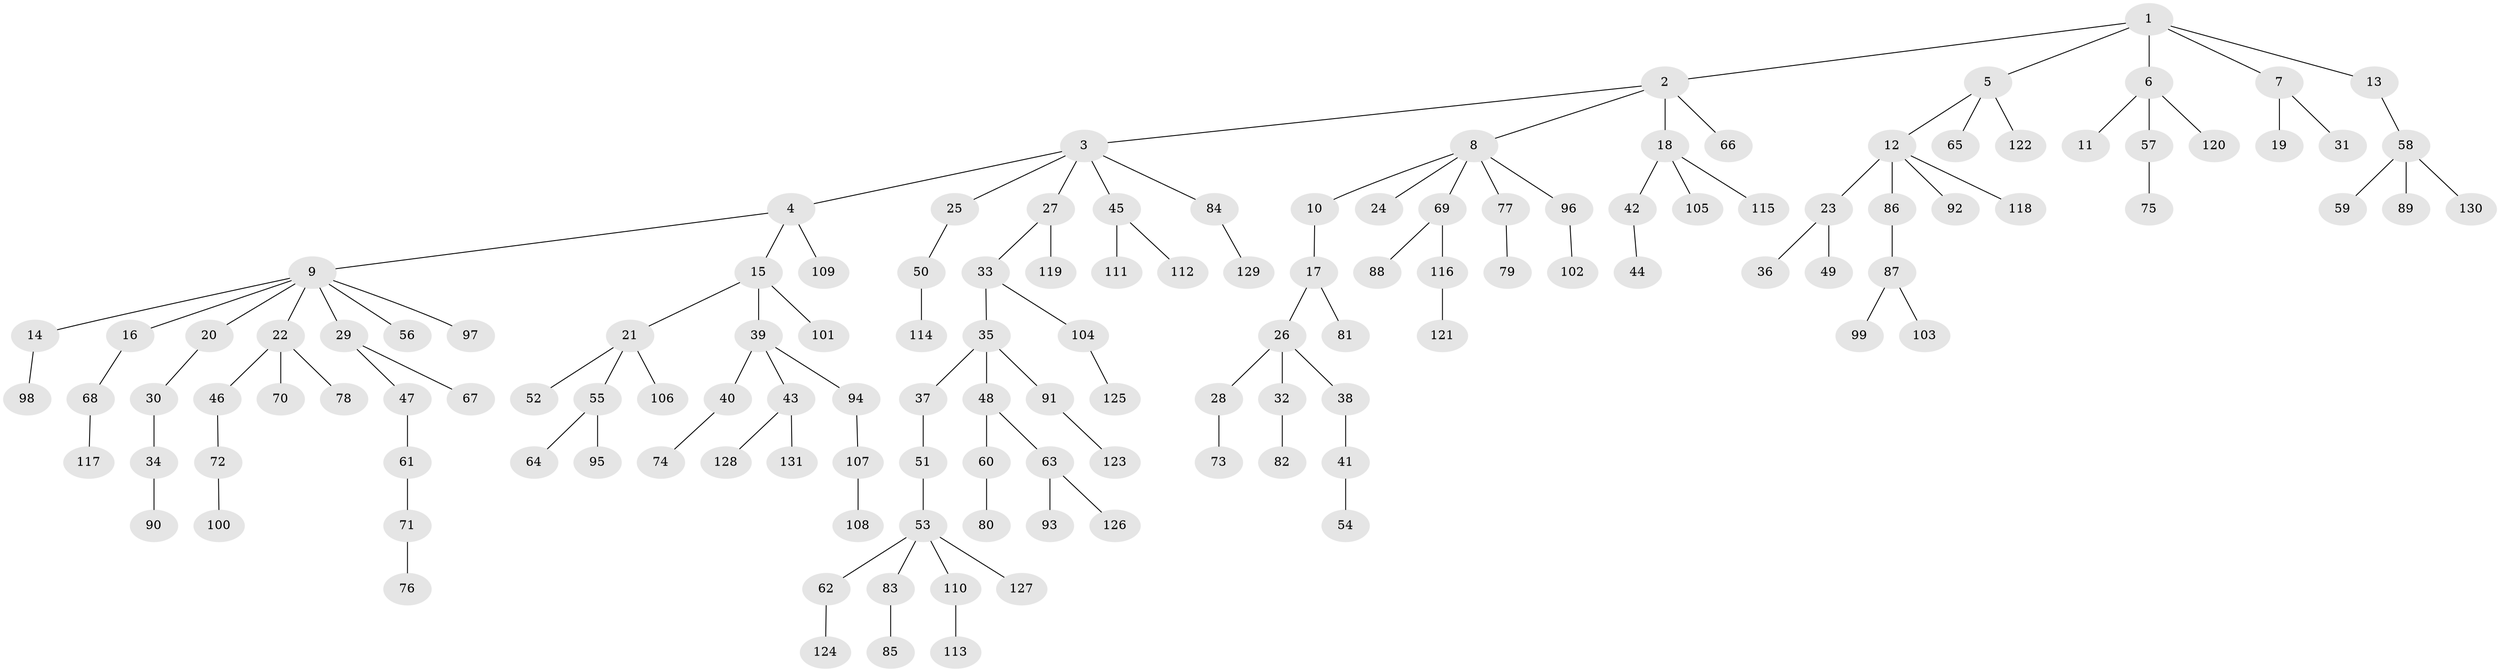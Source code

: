 // Generated by graph-tools (version 1.1) at 2025/02/03/09/25 03:02:29]
// undirected, 131 vertices, 130 edges
graph export_dot {
graph [start="1"]
  node [color=gray90,style=filled];
  1;
  2;
  3;
  4;
  5;
  6;
  7;
  8;
  9;
  10;
  11;
  12;
  13;
  14;
  15;
  16;
  17;
  18;
  19;
  20;
  21;
  22;
  23;
  24;
  25;
  26;
  27;
  28;
  29;
  30;
  31;
  32;
  33;
  34;
  35;
  36;
  37;
  38;
  39;
  40;
  41;
  42;
  43;
  44;
  45;
  46;
  47;
  48;
  49;
  50;
  51;
  52;
  53;
  54;
  55;
  56;
  57;
  58;
  59;
  60;
  61;
  62;
  63;
  64;
  65;
  66;
  67;
  68;
  69;
  70;
  71;
  72;
  73;
  74;
  75;
  76;
  77;
  78;
  79;
  80;
  81;
  82;
  83;
  84;
  85;
  86;
  87;
  88;
  89;
  90;
  91;
  92;
  93;
  94;
  95;
  96;
  97;
  98;
  99;
  100;
  101;
  102;
  103;
  104;
  105;
  106;
  107;
  108;
  109;
  110;
  111;
  112;
  113;
  114;
  115;
  116;
  117;
  118;
  119;
  120;
  121;
  122;
  123;
  124;
  125;
  126;
  127;
  128;
  129;
  130;
  131;
  1 -- 2;
  1 -- 5;
  1 -- 6;
  1 -- 7;
  1 -- 13;
  2 -- 3;
  2 -- 8;
  2 -- 18;
  2 -- 66;
  3 -- 4;
  3 -- 25;
  3 -- 27;
  3 -- 45;
  3 -- 84;
  4 -- 9;
  4 -- 15;
  4 -- 109;
  5 -- 12;
  5 -- 65;
  5 -- 122;
  6 -- 11;
  6 -- 57;
  6 -- 120;
  7 -- 19;
  7 -- 31;
  8 -- 10;
  8 -- 24;
  8 -- 69;
  8 -- 77;
  8 -- 96;
  9 -- 14;
  9 -- 16;
  9 -- 20;
  9 -- 22;
  9 -- 29;
  9 -- 56;
  9 -- 97;
  10 -- 17;
  12 -- 23;
  12 -- 86;
  12 -- 92;
  12 -- 118;
  13 -- 58;
  14 -- 98;
  15 -- 21;
  15 -- 39;
  15 -- 101;
  16 -- 68;
  17 -- 26;
  17 -- 81;
  18 -- 42;
  18 -- 105;
  18 -- 115;
  20 -- 30;
  21 -- 52;
  21 -- 55;
  21 -- 106;
  22 -- 46;
  22 -- 70;
  22 -- 78;
  23 -- 36;
  23 -- 49;
  25 -- 50;
  26 -- 28;
  26 -- 32;
  26 -- 38;
  27 -- 33;
  27 -- 119;
  28 -- 73;
  29 -- 47;
  29 -- 67;
  30 -- 34;
  32 -- 82;
  33 -- 35;
  33 -- 104;
  34 -- 90;
  35 -- 37;
  35 -- 48;
  35 -- 91;
  37 -- 51;
  38 -- 41;
  39 -- 40;
  39 -- 43;
  39 -- 94;
  40 -- 74;
  41 -- 54;
  42 -- 44;
  43 -- 128;
  43 -- 131;
  45 -- 111;
  45 -- 112;
  46 -- 72;
  47 -- 61;
  48 -- 60;
  48 -- 63;
  50 -- 114;
  51 -- 53;
  53 -- 62;
  53 -- 83;
  53 -- 110;
  53 -- 127;
  55 -- 64;
  55 -- 95;
  57 -- 75;
  58 -- 59;
  58 -- 89;
  58 -- 130;
  60 -- 80;
  61 -- 71;
  62 -- 124;
  63 -- 93;
  63 -- 126;
  68 -- 117;
  69 -- 88;
  69 -- 116;
  71 -- 76;
  72 -- 100;
  77 -- 79;
  83 -- 85;
  84 -- 129;
  86 -- 87;
  87 -- 99;
  87 -- 103;
  91 -- 123;
  94 -- 107;
  96 -- 102;
  104 -- 125;
  107 -- 108;
  110 -- 113;
  116 -- 121;
}
